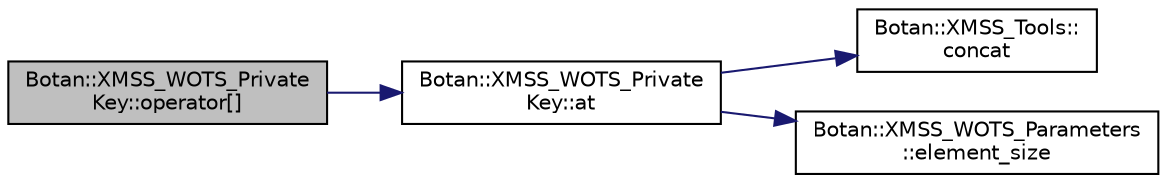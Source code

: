 digraph "Botan::XMSS_WOTS_PrivateKey::operator[]"
{
  edge [fontname="Helvetica",fontsize="10",labelfontname="Helvetica",labelfontsize="10"];
  node [fontname="Helvetica",fontsize="10",shape=record];
  rankdir="LR";
  Node34 [label="Botan::XMSS_WOTS_Private\lKey::operator[]",height=0.2,width=0.4,color="black", fillcolor="grey75", style="filled", fontcolor="black"];
  Node34 -> Node35 [color="midnightblue",fontsize="10",style="solid"];
  Node35 [label="Botan::XMSS_WOTS_Private\lKey::at",height=0.2,width=0.4,color="black", fillcolor="white", style="filled",URL="$class_botan_1_1_x_m_s_s___w_o_t_s___private_key.html#ac79a078ba4db7829e1065721c8980cfa"];
  Node35 -> Node36 [color="midnightblue",fontsize="10",style="solid"];
  Node36 [label="Botan::XMSS_Tools::\lconcat",height=0.2,width=0.4,color="black", fillcolor="white", style="filled",URL="$class_botan_1_1_x_m_s_s___tools.html#add86e0bedfc6b9995c4d04dbe1ac8a2d"];
  Node35 -> Node37 [color="midnightblue",fontsize="10",style="solid"];
  Node37 [label="Botan::XMSS_WOTS_Parameters\l::element_size",height=0.2,width=0.4,color="black", fillcolor="white", style="filled",URL="$class_botan_1_1_x_m_s_s___w_o_t_s___parameters.html#a41865ec18f86aa5a995de1c452df2b65"];
}
